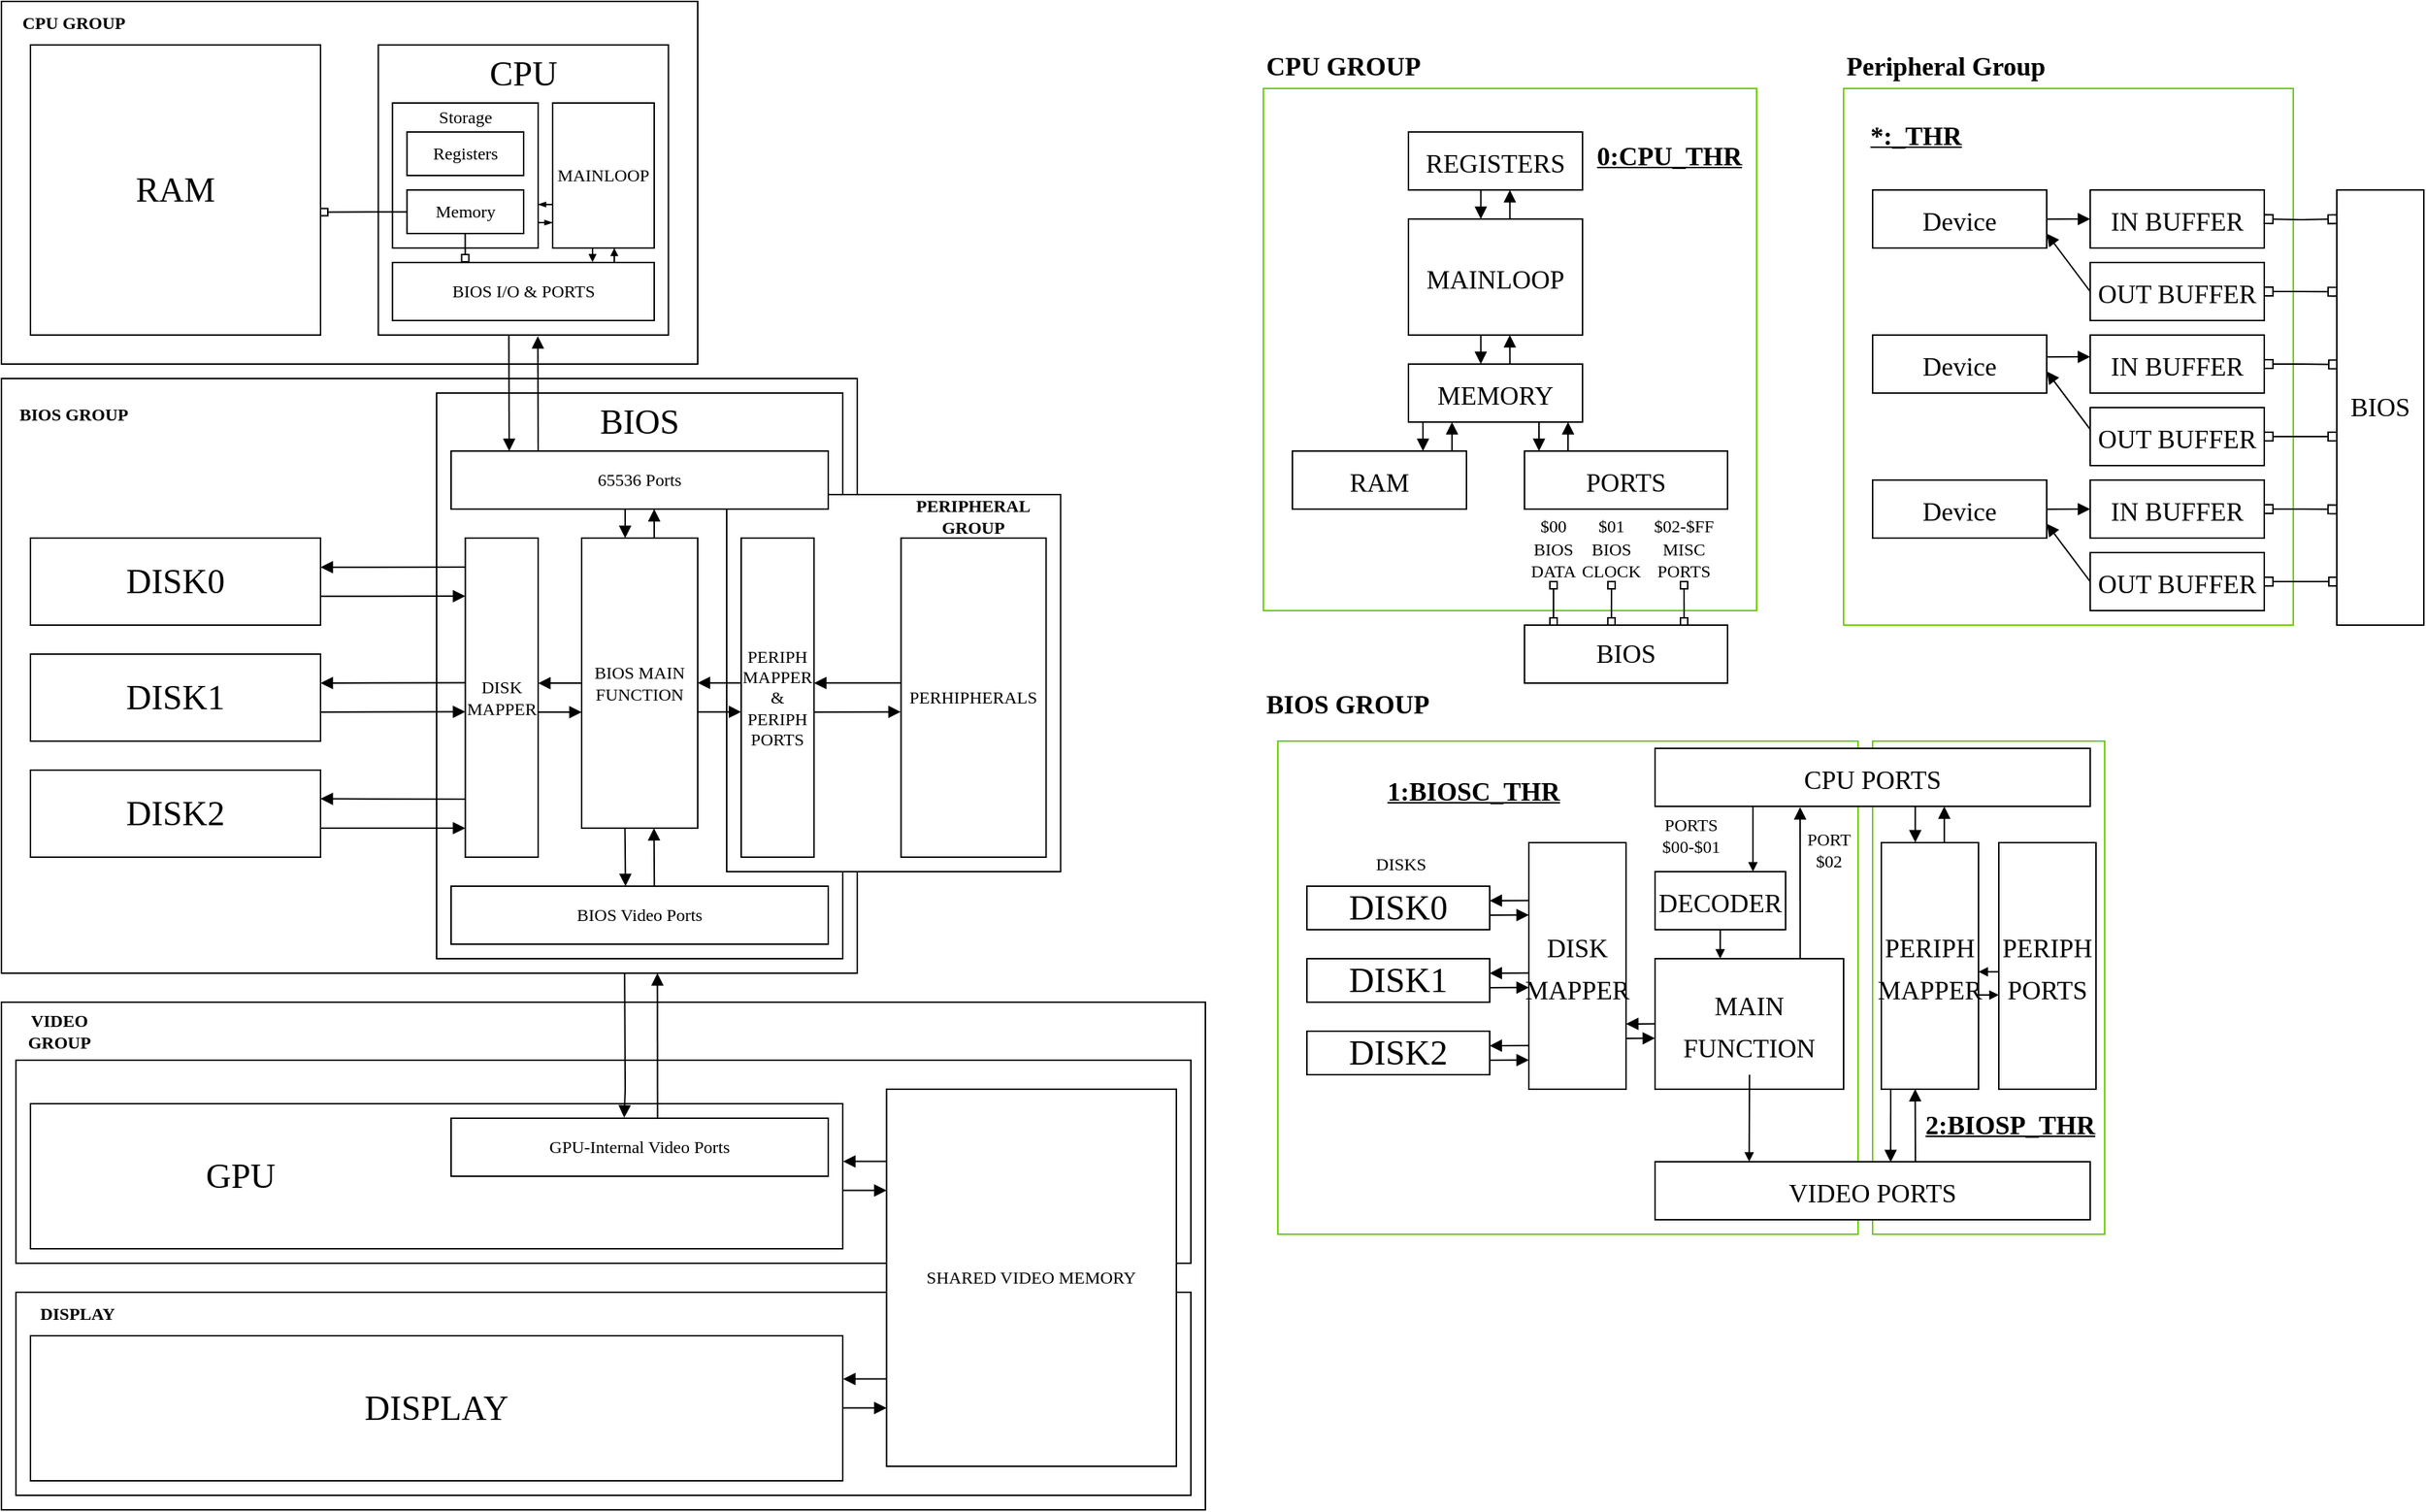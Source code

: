 <mxfile version="19.0.3" type="device"><diagram id="tQkfWmVGuQdYZ932fuW8" name="Page-1"><mxGraphModel dx="2585" dy="1558" grid="1" gridSize="10" guides="1" tooltips="1" connect="1" arrows="1" fold="1" page="1" pageScale="1" pageWidth="850" pageHeight="1100" background="none" math="0" shadow="0"><root><mxCell id="0"/><mxCell id="1" parent="0"/><mxCell id="uy3hezFmtAAPoG6_Cg3e-75" value="" style="rounded=0;whiteSpace=wrap;html=1;fontFamily=Fira Code;fontSize=18;strokeColor=#66CC00;" parent="1" vertex="1"><mxGeometry x="880" y="70" width="340" height="360" as="geometry"/></mxCell><mxCell id="uy3hezFmtAAPoG6_Cg3e-31" value="" style="rounded=0;whiteSpace=wrap;html=1;fontFamily=Fira Code;fontSize=24;" parent="1" vertex="1"><mxGeometry x="10" y="700" width="830" height="350" as="geometry"/></mxCell><mxCell id="uy3hezFmtAAPoG6_Cg3e-26" value="" style="rounded=0;whiteSpace=wrap;html=1;fontFamily=Fira Code;fontSize=12;" parent="1" vertex="1"><mxGeometry x="10" y="270" width="590" height="410" as="geometry"/></mxCell><mxCell id="uy3hezFmtAAPoG6_Cg3e-27" value="&lt;b&gt;BIOS GROUP&lt;br&gt;&lt;/b&gt;" style="text;html=1;strokeColor=none;fillColor=none;align=center;verticalAlign=middle;whiteSpace=wrap;rounded=0;fontFamily=Fira Code;fontSize=12;" parent="1" vertex="1"><mxGeometry x="20" y="280" width="80" height="30" as="geometry"/></mxCell><mxCell id="uy3hezFmtAAPoG6_Cg3e-13" value="" style="rounded=0;whiteSpace=wrap;html=1;fontFamily=Fira Code;fontSize=12;" parent="1" vertex="1"><mxGeometry x="20" y="900" width="810" height="140" as="geometry"/></mxCell><mxCell id="uy3hezFmtAAPoG6_Cg3e-3" value="" style="rounded=0;whiteSpace=wrap;html=1;fontFamily=Fira Code;fontSize=12;" parent="1" vertex="1"><mxGeometry x="20" y="740" width="810" height="140" as="geometry"/></mxCell><mxCell id="m4J-a8ME2gBHK8YmdiVj-67" value="" style="rounded=0;whiteSpace=wrap;html=1;fontFamily=Fira Code;fontSize=12;" parent="1" vertex="1"><mxGeometry x="10" y="10" width="480" height="250" as="geometry"/></mxCell><mxCell id="m4J-a8ME2gBHK8YmdiVj-41" value="" style="rounded=0;whiteSpace=wrap;html=1;fontFamily=Fira Code;fontSize=12;" parent="1" vertex="1"><mxGeometry x="310" y="280" width="280" height="390" as="geometry"/></mxCell><mxCell id="m4J-a8ME2gBHK8YmdiVj-2" value="" style="rounded=0;whiteSpace=wrap;html=1;fontFamily=Fira Code;" parent="1" vertex="1"><mxGeometry x="269.8" y="40" width="200" height="200" as="geometry"/></mxCell><mxCell id="m4J-a8ME2gBHK8YmdiVj-5" value="" style="rounded=0;whiteSpace=wrap;html=1;fontFamily=Fira Code;" parent="1" vertex="1"><mxGeometry x="279.6" y="80" width="100.4" height="100" as="geometry"/></mxCell><mxCell id="m4J-a8ME2gBHK8YmdiVj-8" value="&lt;font face=&quot;Fira Code&quot;&gt;Registers&lt;/font&gt;" style="rounded=0;whiteSpace=wrap;html=1;fontFamily=Fira Code;" parent="1" vertex="1"><mxGeometry x="289.6" y="100" width="80.4" height="30" as="geometry"/></mxCell><mxCell id="m4J-a8ME2gBHK8YmdiVj-9" value="&lt;font face=&quot;Fira COde&quot;&gt;Storage&lt;/font&gt;" style="text;html=1;strokeColor=none;fillColor=none;align=center;verticalAlign=middle;whiteSpace=wrap;rounded=0;fontFamily=Fira Code;" parent="1" vertex="1"><mxGeometry x="279.6" y="80" width="100.4" height="20" as="geometry"/></mxCell><mxCell id="m4J-a8ME2gBHK8YmdiVj-13" style="rounded=0;orthogonalLoop=1;jettySize=auto;html=1;entryX=1.002;entryY=0.426;entryDx=0;entryDy=0;entryPerimeter=0;fontSize=24;verticalAlign=middle;strokeColor=default;endArrow=box;endFill=0;startArrow=none;startFill=0;startSize=3;endSize=3;" parent="1" source="m4J-a8ME2gBHK8YmdiVj-10" edge="1"><mxGeometry relative="1" as="geometry"><mxPoint x="230.0" y="155.2" as="targetPoint"/></mxGeometry></mxCell><mxCell id="m4J-a8ME2gBHK8YmdiVj-10" value="Memory" style="rounded=0;whiteSpace=wrap;html=1;fontFamily=Fira Code;" parent="1" vertex="1"><mxGeometry x="289.6" y="140" width="80.4" height="30" as="geometry"/></mxCell><mxCell id="m4J-a8ME2gBHK8YmdiVj-11" value="&lt;font style=&quot;font-size: 24px;&quot;&gt;RAM&lt;/font&gt;" style="rounded=0;whiteSpace=wrap;html=1;fontFamily=Fira Code;" parent="1" vertex="1"><mxGeometry x="30" y="40" width="200" height="200" as="geometry"/></mxCell><mxCell id="m4J-a8ME2gBHK8YmdiVj-15" value="&lt;font face=&quot;Fira Code&quot;&gt;CPU&lt;/font&gt;" style="text;html=1;strokeColor=none;fillColor=none;align=center;verticalAlign=middle;whiteSpace=wrap;rounded=0;fontSize=24;" parent="1" vertex="1"><mxGeometry x="270" y="40" width="200" height="40" as="geometry"/></mxCell><mxCell id="m4J-a8ME2gBHK8YmdiVj-16" style="edgeStyle=none;rounded=0;orthogonalLoop=1;jettySize=auto;html=1;exitX=1;exitY=0.5;exitDx=0;exitDy=0;fontFamily=Fira Code;fontSize=24;endArrow=box;endFill=0;strokeColor=default;" parent="1" source="m4J-a8ME2gBHK8YmdiVj-5" target="m4J-a8ME2gBHK8YmdiVj-5" edge="1"><mxGeometry relative="1" as="geometry"/></mxCell><mxCell id="m4J-a8ME2gBHK8YmdiVj-19" value="BIOS I/O &amp;amp; PORTS" style="rounded=0;whiteSpace=wrap;html=1;fontFamily=Fira Code;fontSize=12;" parent="1" vertex="1"><mxGeometry x="279.6" y="190" width="180.4" height="40" as="geometry"/></mxCell><mxCell id="m4J-a8ME2gBHK8YmdiVj-20" value="MAINLOOP" style="rounded=0;whiteSpace=wrap;html=1;fontFamily=Fira Code;fontSize=12;" parent="1" vertex="1"><mxGeometry x="390" y="80" width="70" height="100" as="geometry"/></mxCell><mxCell id="m4J-a8ME2gBHK8YmdiVj-23" value="" style="endArrow=blockThin;html=1;rounded=0;fontFamily=Fira Code;fontSize=12;strokeColor=default;entryX=-0.002;entryY=0.825;entryDx=0;entryDy=0;entryPerimeter=0;exitX=0.997;exitY=0.825;exitDx=0;exitDy=0;startArrow=none;startFill=0;endFill=1;exitPerimeter=0;startSize=3;endSize=3;" parent="1" source="m4J-a8ME2gBHK8YmdiVj-5" target="m4J-a8ME2gBHK8YmdiVj-20" edge="1"><mxGeometry width="50" height="50" relative="1" as="geometry"><mxPoint x="370" y="165" as="sourcePoint"/><mxPoint x="420" y="115" as="targetPoint"/></mxGeometry></mxCell><mxCell id="m4J-a8ME2gBHK8YmdiVj-24" value="" style="endArrow=none;html=1;rounded=0;fontFamily=Fira Code;fontSize=12;strokeColor=default;entryX=-0.001;entryY=0.7;entryDx=0;entryDy=0;entryPerimeter=0;startArrow=blockThin;startFill=1;endFill=0;startSize=3;endSize=3;" parent="1" target="m4J-a8ME2gBHK8YmdiVj-20" edge="1"><mxGeometry width="50" height="50" relative="1" as="geometry"><mxPoint x="380" y="150" as="sourcePoint"/><mxPoint x="420" y="100" as="targetPoint"/></mxGeometry></mxCell><mxCell id="m4J-a8ME2gBHK8YmdiVj-25" value="" style="endArrow=none;html=1;rounded=0;fontFamily=Fira Code;fontSize=12;strokeColor=default;exitX=0.709;exitY=-0.007;exitDx=0;exitDy=0;entryX=0.25;entryY=1;entryDx=0;entryDy=0;exitPerimeter=0;startArrow=block;startFill=1;startSize=3;endSize=3;" parent="1" edge="1"><mxGeometry width="50" height="50" relative="1" as="geometry"><mxPoint x="417.504" y="189.72" as="sourcePoint"/><mxPoint x="417.5" y="180" as="targetPoint"/></mxGeometry></mxCell><mxCell id="m4J-a8ME2gBHK8YmdiVj-27" value="" style="endArrow=block;html=1;rounded=0;fontFamily=Fira Code;fontSize=12;strokeColor=default;entryX=0.75;entryY=1;entryDx=0;entryDy=0;exitX=0.903;exitY=-0.003;exitDx=0;exitDy=0;exitPerimeter=0;endFill=1;startSize=3;endSize=3;" parent="1" edge="1"><mxGeometry width="50" height="50" relative="1" as="geometry"><mxPoint x="432.501" y="189.88" as="sourcePoint"/><mxPoint x="432.5" y="180" as="targetPoint"/></mxGeometry></mxCell><mxCell id="m4J-a8ME2gBHK8YmdiVj-33" value="&lt;span style=&quot;font-size: 24px;&quot;&gt;DISK0&lt;/span&gt;" style="rounded=0;whiteSpace=wrap;html=1;fontFamily=Fira Code;" parent="1" vertex="1"><mxGeometry x="30" y="380" width="200" height="60" as="geometry"/></mxCell><mxCell id="m4J-a8ME2gBHK8YmdiVj-34" style="rounded=0;orthogonalLoop=1;jettySize=auto;html=1;entryX=1;entryY=0.335;entryDx=0;entryDy=0;entryPerimeter=0;fontSize=24;verticalAlign=middle;strokeColor=default;endArrow=block;endFill=1;startArrow=none;startFill=0;" parent="1" target="m4J-a8ME2gBHK8YmdiVj-33" edge="1"><mxGeometry relative="1" as="geometry"><mxPoint x="329.8" y="400" as="sourcePoint"/><mxPoint x="249.8" y="400.12" as="targetPoint"/></mxGeometry></mxCell><mxCell id="m4J-a8ME2gBHK8YmdiVj-36" value="&lt;span style=&quot;font-size: 24px;&quot;&gt;DISK1&lt;/span&gt;" style="rounded=0;whiteSpace=wrap;html=1;fontFamily=Fira Code;" parent="1" vertex="1"><mxGeometry x="30" y="460" width="200" height="60" as="geometry"/></mxCell><mxCell id="m4J-a8ME2gBHK8YmdiVj-37" value="&lt;span style=&quot;font-size: 24px;&quot;&gt;DISK2&lt;/span&gt;" style="rounded=0;whiteSpace=wrap;html=1;fontFamily=Fira Code;" parent="1" vertex="1"><mxGeometry x="30" y="540" width="200" height="60" as="geometry"/></mxCell><mxCell id="m4J-a8ME2gBHK8YmdiVj-40" style="rounded=0;orthogonalLoop=1;jettySize=auto;html=1;entryX=1;entryY=0.669;entryDx=0;entryDy=0;entryPerimeter=0;fontSize=24;verticalAlign=middle;strokeColor=default;endArrow=none;endFill=0;startArrow=block;startFill=1;" parent="1" target="m4J-a8ME2gBHK8YmdiVj-33" edge="1"><mxGeometry relative="1" as="geometry"><mxPoint x="329.8" y="420" as="sourcePoint"/><mxPoint x="249.8" y="420.12" as="targetPoint"/></mxGeometry></mxCell><mxCell id="m4J-a8ME2gBHK8YmdiVj-42" style="rounded=0;orthogonalLoop=1;jettySize=auto;html=1;fontSize=24;verticalAlign=middle;strokeColor=default;endArrow=none;endFill=0;startArrow=block;startFill=1;" parent="1" edge="1"><mxGeometry relative="1" as="geometry"><mxPoint x="329.8" y="499.79" as="sourcePoint"/><mxPoint x="230" y="500" as="targetPoint"/></mxGeometry></mxCell><mxCell id="m4J-a8ME2gBHK8YmdiVj-43" style="rounded=0;orthogonalLoop=1;jettySize=auto;html=1;entryX=1;entryY=0.333;entryDx=0;entryDy=0;entryPerimeter=0;fontSize=24;verticalAlign=middle;strokeColor=default;endArrow=block;endFill=1;startArrow=none;startFill=0;" parent="1" target="m4J-a8ME2gBHK8YmdiVj-36" edge="1"><mxGeometry relative="1" as="geometry"><mxPoint x="329.8" y="479.79" as="sourcePoint"/><mxPoint x="249.8" y="479.91" as="targetPoint"/></mxGeometry></mxCell><mxCell id="m4J-a8ME2gBHK8YmdiVj-44" style="rounded=0;orthogonalLoop=1;jettySize=auto;html=1;entryX=1.001;entryY=0.667;entryDx=0;entryDy=0;entryPerimeter=0;fontSize=24;verticalAlign=middle;strokeColor=default;endArrow=none;endFill=0;startArrow=block;startFill=1;" parent="1" target="m4J-a8ME2gBHK8YmdiVj-37" edge="1"><mxGeometry relative="1" as="geometry"><mxPoint x="329.8" y="580" as="sourcePoint"/><mxPoint x="249.8" y="580.12" as="targetPoint"/></mxGeometry></mxCell><mxCell id="m4J-a8ME2gBHK8YmdiVj-45" style="rounded=0;orthogonalLoop=1;jettySize=auto;html=1;entryX=1;entryY=0.329;entryDx=0;entryDy=0;entryPerimeter=0;fontSize=24;verticalAlign=middle;strokeColor=default;endArrow=block;endFill=1;startArrow=none;startFill=0;" parent="1" target="m4J-a8ME2gBHK8YmdiVj-37" edge="1"><mxGeometry relative="1" as="geometry"><mxPoint x="329.8" y="560" as="sourcePoint"/><mxPoint x="249.8" y="560.12" as="targetPoint"/></mxGeometry></mxCell><mxCell id="m4J-a8ME2gBHK8YmdiVj-48" value="DISK MAPPER" style="rounded=0;whiteSpace=wrap;html=1;fontFamily=Fira Code;fontSize=12;" parent="1" vertex="1"><mxGeometry x="329.8" y="380" width="50.2" height="220" as="geometry"/></mxCell><mxCell id="m4J-a8ME2gBHK8YmdiVj-75" value="" style="rounded=0;whiteSpace=wrap;html=1;fontFamily=Fira Code;fontSize=12;" parent="1" vertex="1"><mxGeometry x="510" y="350" width="230.2" height="260" as="geometry"/></mxCell><mxCell id="m4J-a8ME2gBHK8YmdiVj-49" value="65536 Ports" style="rounded=0;whiteSpace=wrap;html=1;fontFamily=Fira Code;fontSize=12;" parent="1" vertex="1"><mxGeometry x="320" y="320" width="260" height="40" as="geometry"/></mxCell><mxCell id="m4J-a8ME2gBHK8YmdiVj-50" value="BIOS MAIN FUNCTION" style="rounded=0;whiteSpace=wrap;html=1;fontFamily=Fira Code;fontSize=12;" parent="1" vertex="1"><mxGeometry x="410" y="380" width="80" height="200" as="geometry"/></mxCell><mxCell id="m4J-a8ME2gBHK8YmdiVj-51" value="PERIPH&lt;br&gt;MAPPER&lt;br&gt;&amp;amp;&lt;br&gt;PERIPH&lt;br&gt;PORTS" style="rounded=0;whiteSpace=wrap;html=1;fontFamily=Fira Code;fontSize=12;" parent="1" vertex="1"><mxGeometry x="520" y="380" width="50.2" height="220" as="geometry"/></mxCell><mxCell id="m4J-a8ME2gBHK8YmdiVj-52" value="PERHIPHERALS" style="rounded=0;whiteSpace=wrap;html=1;fontFamily=Fira Code;fontSize=12;" parent="1" vertex="1"><mxGeometry x="630.2" y="380" width="100" height="220" as="geometry"/></mxCell><mxCell id="m4J-a8ME2gBHK8YmdiVj-53" style="rounded=0;orthogonalLoop=1;jettySize=auto;html=1;entryX=1;entryY=0.335;entryDx=0;entryDy=0;entryPerimeter=0;fontSize=24;verticalAlign=middle;strokeColor=default;endArrow=block;endFill=1;startArrow=none;startFill=0;" parent="1" edge="1"><mxGeometry relative="1" as="geometry"><mxPoint x="630" y="479.84" as="sourcePoint"/><mxPoint x="570.2" y="479.94" as="targetPoint"/></mxGeometry></mxCell><mxCell id="m4J-a8ME2gBHK8YmdiVj-54" style="rounded=0;orthogonalLoop=1;jettySize=auto;html=1;entryX=1;entryY=0.669;entryDx=0;entryDy=0;entryPerimeter=0;fontSize=24;verticalAlign=middle;strokeColor=default;endArrow=none;endFill=0;startArrow=block;startFill=1;" parent="1" edge="1"><mxGeometry relative="1" as="geometry"><mxPoint x="630" y="499.84" as="sourcePoint"/><mxPoint x="570.2" y="499.98" as="targetPoint"/></mxGeometry></mxCell><mxCell id="m4J-a8ME2gBHK8YmdiVj-58" style="rounded=0;orthogonalLoop=1;jettySize=auto;html=1;fontSize=24;verticalAlign=middle;strokeColor=default;endArrow=none;endFill=0;startArrow=block;startFill=1;" parent="1" edge="1"><mxGeometry relative="1" as="geometry"><mxPoint x="410" y="500" as="sourcePoint"/><mxPoint x="380" y="500.05" as="targetPoint"/></mxGeometry></mxCell><mxCell id="m4J-a8ME2gBHK8YmdiVj-59" style="rounded=0;orthogonalLoop=1;jettySize=auto;html=1;entryX=1;entryY=0.333;entryDx=0;entryDy=0;entryPerimeter=0;fontSize=24;verticalAlign=middle;strokeColor=default;endArrow=block;endFill=1;startArrow=none;startFill=0;" parent="1" edge="1"><mxGeometry relative="1" as="geometry"><mxPoint x="410" y="480" as="sourcePoint"/><mxPoint x="380.0" y="480.03" as="targetPoint"/></mxGeometry></mxCell><mxCell id="m4J-a8ME2gBHK8YmdiVj-60" style="rounded=0;orthogonalLoop=1;jettySize=auto;html=1;fontSize=24;verticalAlign=middle;strokeColor=default;endArrow=none;endFill=0;startArrow=block;startFill=1;" parent="1" edge="1"><mxGeometry relative="1" as="geometry"><mxPoint x="520" y="499.84" as="sourcePoint"/><mxPoint x="490" y="499.89" as="targetPoint"/></mxGeometry></mxCell><mxCell id="m4J-a8ME2gBHK8YmdiVj-61" style="rounded=0;orthogonalLoop=1;jettySize=auto;html=1;entryX=1;entryY=0.333;entryDx=0;entryDy=0;entryPerimeter=0;fontSize=24;verticalAlign=middle;strokeColor=default;endArrow=block;endFill=1;startArrow=none;startFill=0;" parent="1" edge="1"><mxGeometry relative="1" as="geometry"><mxPoint x="520" y="479.84" as="sourcePoint"/><mxPoint x="490" y="479.87" as="targetPoint"/></mxGeometry></mxCell><mxCell id="m4J-a8ME2gBHK8YmdiVj-63" value="" style="endArrow=none;html=1;rounded=0;fontFamily=Fira Code;fontSize=12;strokeColor=default;exitX=0.25;exitY=0;exitDx=0;exitDy=0;entryX=0.423;entryY=0.999;entryDx=0;entryDy=0;entryPerimeter=0;startArrow=block;startFill=1;" parent="1" edge="1"><mxGeometry width="50" height="50" relative="1" as="geometry"><mxPoint x="440" y="380" as="sourcePoint"/><mxPoint x="439.98" y="359.96" as="targetPoint"/></mxGeometry></mxCell><mxCell id="m4J-a8ME2gBHK8YmdiVj-64" value="" style="endArrow=block;html=1;rounded=0;fontFamily=Fira Code;fontSize=12;strokeColor=default;exitX=0.25;exitY=0;exitDx=0;exitDy=0;entryX=0.423;entryY=0.999;entryDx=0;entryDy=0;entryPerimeter=0;endFill=1;" parent="1" edge="1"><mxGeometry width="50" height="50" relative="1" as="geometry"><mxPoint x="460.02" y="380" as="sourcePoint"/><mxPoint x="460.0" y="359.96" as="targetPoint"/></mxGeometry></mxCell><mxCell id="m4J-a8ME2gBHK8YmdiVj-65" value="" style="endArrow=none;html=1;rounded=0;fontFamily=Fira Code;fontSize=12;strokeColor=default;exitX=0.154;exitY=0;exitDx=0;exitDy=0;entryX=0.45;entryY=1;entryDx=0;entryDy=0;entryPerimeter=0;startArrow=block;startFill=1;exitPerimeter=0;" parent="1" source="m4J-a8ME2gBHK8YmdiVj-49" target="m4J-a8ME2gBHK8YmdiVj-2" edge="1"><mxGeometry width="50" height="50" relative="1" as="geometry"><mxPoint x="359.87" y="270" as="sourcePoint"/><mxPoint x="359.85" y="249.96" as="targetPoint"/></mxGeometry></mxCell><mxCell id="m4J-a8ME2gBHK8YmdiVj-66" value="" style="endArrow=block;html=1;rounded=0;fontFamily=Fira Code;fontSize=12;strokeColor=default;exitX=0.25;exitY=1;exitDx=0;exitDy=0;entryX=0.55;entryY=1.004;entryDx=0;entryDy=0;entryPerimeter=0;endFill=1;" parent="1" source="m4J-a8ME2gBHK8YmdiVj-82" target="m4J-a8ME2gBHK8YmdiVj-2" edge="1"><mxGeometry width="50" height="50" relative="1" as="geometry"><mxPoint x="379.89" y="270" as="sourcePoint"/><mxPoint x="379.87" y="249.96" as="targetPoint"/></mxGeometry></mxCell><mxCell id="m4J-a8ME2gBHK8YmdiVj-68" value="&lt;b&gt;CPU GROUP&lt;br&gt;&lt;/b&gt;" style="text;html=1;strokeColor=none;fillColor=none;align=center;verticalAlign=middle;whiteSpace=wrap;rounded=0;fontFamily=Fira Code;fontSize=12;" parent="1" vertex="1"><mxGeometry x="20" y="10" width="80" height="30" as="geometry"/></mxCell><mxCell id="m4J-a8ME2gBHK8YmdiVj-78" value="BIOS Video Ports" style="rounded=0;whiteSpace=wrap;html=1;fontFamily=Fira Code;fontSize=12;" parent="1" vertex="1"><mxGeometry x="320" y="620" width="260" height="40" as="geometry"/></mxCell><mxCell id="m4J-a8ME2gBHK8YmdiVj-79" value="" style="endArrow=block;html=1;rounded=0;fontFamily=Fira Code;fontSize=12;strokeColor=default;exitX=0.679;exitY=1;exitDx=0;exitDy=0;entryX=0.423;entryY=0.999;entryDx=0;entryDy=0;entryPerimeter=0;endFill=1;exitPerimeter=0;" parent="1" edge="1"><mxGeometry width="50" height="50" relative="1" as="geometry"><mxPoint x="460.12" y="620" as="sourcePoint"/><mxPoint x="459.85" y="579.96" as="targetPoint"/></mxGeometry></mxCell><mxCell id="m4J-a8ME2gBHK8YmdiVj-80" value="" style="endArrow=none;html=1;rounded=0;fontFamily=Fira Code;fontSize=12;strokeColor=default;exitX=0.608;exitY=1;exitDx=0;exitDy=0;entryX=0.423;entryY=0.999;entryDx=0;entryDy=0;entryPerimeter=0;startArrow=block;startFill=1;exitPerimeter=0;" parent="1" edge="1"><mxGeometry width="50" height="50" relative="1" as="geometry"><mxPoint x="440.24" y="620" as="sourcePoint"/><mxPoint x="439.83" y="579.96" as="targetPoint"/></mxGeometry></mxCell><mxCell id="m4J-a8ME2gBHK8YmdiVj-82" value="&lt;font face=&quot;Fira Code&quot;&gt;BIOS&lt;/font&gt;" style="text;html=1;strokeColor=none;fillColor=none;align=center;verticalAlign=middle;whiteSpace=wrap;rounded=0;fontSize=24;" parent="1" vertex="1"><mxGeometry x="310" y="280" width="280" height="40" as="geometry"/></mxCell><mxCell id="uy3hezFmtAAPoG6_Cg3e-8" value="" style="rounded=0;whiteSpace=wrap;html=1;" parent="1" vertex="1"><mxGeometry x="30" y="770" width="560" height="100" as="geometry"/></mxCell><mxCell id="uy3hezFmtAAPoG6_Cg3e-4" value="" style="endArrow=block;html=1;rounded=0;fontFamily=Fira Code;fontSize=12;strokeColor=default;exitX=0.772;exitY=0.1;exitDx=0;exitDy=0;entryX=0.547;entryY=1.001;entryDx=0;entryDy=0;entryPerimeter=0;endFill=1;exitPerimeter=0;" parent="1" source="uy3hezFmtAAPoG6_Cg3e-8" edge="1"><mxGeometry width="50" height="50" relative="1" as="geometry"><mxPoint x="459.91" y="720.04" as="sourcePoint"/><mxPoint x="462.22" y="680.04" as="targetPoint"/></mxGeometry></mxCell><mxCell id="uy3hezFmtAAPoG6_Cg3e-5" value="" style="endArrow=none;html=1;rounded=0;fontFamily=Fira Code;fontSize=12;strokeColor=default;exitX=0.459;exitY=-0.009;exitDx=0;exitDy=0;entryX=0.423;entryY=0.999;entryDx=0;entryDy=0;entryPerimeter=0;startArrow=block;startFill=1;exitPerimeter=0;" parent="1" source="uy3hezFmtAAPoG6_Cg3e-6" edge="1"><mxGeometry width="50" height="50" relative="1" as="geometry"><mxPoint x="440.03" y="720.04" as="sourcePoint"/><mxPoint x="439.62" y="680.0" as="targetPoint"/><Array as="points"><mxPoint x="440" y="760"/></Array></mxGeometry></mxCell><mxCell id="uy3hezFmtAAPoG6_Cg3e-6" value="GPU-Internal Video Ports" style="rounded=0;whiteSpace=wrap;html=1;fontFamily=Fira Code;fontSize=12;" parent="1" vertex="1"><mxGeometry x="320" y="780" width="260" height="40" as="geometry"/></mxCell><mxCell id="uy3hezFmtAAPoG6_Cg3e-10" value="SHARED VIDEO MEMORY" style="rounded=0;whiteSpace=wrap;html=1;fontFamily=Fira Code;" parent="1" vertex="1"><mxGeometry x="620.2" y="760" width="199.8" height="260" as="geometry"/></mxCell><mxCell id="uy3hezFmtAAPoG6_Cg3e-11" value="&lt;font face=&quot;Fira Code&quot;&gt;GPU&lt;/font&gt;" style="text;html=1;strokeColor=none;fillColor=none;align=center;verticalAlign=middle;whiteSpace=wrap;rounded=0;fontSize=24;" parent="1" vertex="1"><mxGeometry x="30" y="770" width="290" height="100" as="geometry"/></mxCell><mxCell id="uy3hezFmtAAPoG6_Cg3e-12" value="&lt;b&gt;DISPLAY&lt;br&gt;&lt;/b&gt;" style="text;html=1;strokeColor=none;fillColor=none;align=center;verticalAlign=middle;whiteSpace=wrap;rounded=0;fontFamily=Fira Code;fontSize=12;" parent="1" vertex="1"><mxGeometry x="20" y="900" width="85" height="30" as="geometry"/></mxCell><mxCell id="uy3hezFmtAAPoG6_Cg3e-19" style="rounded=0;orthogonalLoop=1;jettySize=auto;html=1;entryX=1;entryY=0.333;entryDx=0;entryDy=0;entryPerimeter=0;fontSize=24;verticalAlign=middle;strokeColor=default;endArrow=block;endFill=1;startArrow=none;startFill=0;" parent="1" edge="1"><mxGeometry relative="1" as="geometry"><mxPoint x="620.2" y="809.76" as="sourcePoint"/><mxPoint x="590.2" y="809.79" as="targetPoint"/></mxGeometry></mxCell><mxCell id="uy3hezFmtAAPoG6_Cg3e-20" style="rounded=0;orthogonalLoop=1;jettySize=auto;html=1;fontSize=24;verticalAlign=middle;strokeColor=default;endArrow=none;endFill=0;startArrow=block;startFill=1;" parent="1" edge="1"><mxGeometry relative="1" as="geometry"><mxPoint x="620.2" y="829.76" as="sourcePoint"/><mxPoint x="590.2" y="829.81" as="targetPoint"/></mxGeometry></mxCell><mxCell id="uy3hezFmtAAPoG6_Cg3e-21" style="rounded=0;orthogonalLoop=1;jettySize=auto;html=1;entryX=1;entryY=0.333;entryDx=0;entryDy=0;entryPerimeter=0;fontSize=24;verticalAlign=middle;strokeColor=default;endArrow=block;endFill=1;startArrow=none;startFill=0;" parent="1" edge="1"><mxGeometry relative="1" as="geometry"><mxPoint x="620.2" y="959.76" as="sourcePoint"/><mxPoint x="590.2" y="959.79" as="targetPoint"/></mxGeometry></mxCell><mxCell id="uy3hezFmtAAPoG6_Cg3e-22" style="rounded=0;orthogonalLoop=1;jettySize=auto;html=1;fontSize=24;verticalAlign=middle;strokeColor=default;endArrow=none;endFill=0;startArrow=block;startFill=1;" parent="1" edge="1"><mxGeometry relative="1" as="geometry"><mxPoint x="620.2" y="979.76" as="sourcePoint"/><mxPoint x="590.2" y="979.81" as="targetPoint"/></mxGeometry></mxCell><mxCell id="uy3hezFmtAAPoG6_Cg3e-23" value="" style="rounded=0;whiteSpace=wrap;html=1;fontFamily=Fira Code;fontSize=24;" parent="1" vertex="1"><mxGeometry x="30" y="930" width="560" height="100" as="geometry"/></mxCell><mxCell id="uy3hezFmtAAPoG6_Cg3e-28" value="&lt;b&gt;PERIPHERAL&lt;br&gt;GROUP&lt;br&gt;&lt;/b&gt;" style="text;html=1;strokeColor=none;fillColor=none;align=center;verticalAlign=middle;whiteSpace=wrap;rounded=0;fontFamily=Fira Code;fontSize=12;" parent="1" vertex="1"><mxGeometry x="620.2" y="350" width="120" height="30" as="geometry"/></mxCell><mxCell id="uy3hezFmtAAPoG6_Cg3e-32" value="&lt;b&gt;VIDEO GROUP&lt;br&gt;&lt;/b&gt;" style="text;html=1;strokeColor=none;fillColor=none;align=center;verticalAlign=middle;whiteSpace=wrap;rounded=0;fontFamily=Fira Code;fontSize=12;" parent="1" vertex="1"><mxGeometry x="10" y="700" width="80" height="40" as="geometry"/></mxCell><mxCell id="uy3hezFmtAAPoG6_Cg3e-34" value="&lt;font face=&quot;Fira Code&quot;&gt;DISPLAY&lt;/font&gt;" style="text;html=1;strokeColor=none;fillColor=none;align=center;verticalAlign=middle;whiteSpace=wrap;rounded=0;fontSize=24;" parent="1" vertex="1"><mxGeometry x="30" y="930" width="560" height="100" as="geometry"/></mxCell><mxCell id="uy3hezFmtAAPoG6_Cg3e-37" value="" style="endArrow=none;html=1;rounded=0;fontFamily=Fira Code;fontSize=24;exitX=0.278;exitY=-0.012;exitDx=0;exitDy=0;entryX=0.499;entryY=1;entryDx=0;entryDy=0;exitPerimeter=0;entryPerimeter=0;startArrow=box;startFill=0;startSize=3;endSize=3;" parent="1" source="m4J-a8ME2gBHK8YmdiVj-19" target="m4J-a8ME2gBHK8YmdiVj-10" edge="1"><mxGeometry width="50" height="50" relative="1" as="geometry"><mxPoint x="320" y="190" as="sourcePoint"/><mxPoint x="370" y="140" as="targetPoint"/></mxGeometry></mxCell><mxCell id="uy3hezFmtAAPoG6_Cg3e-82" value="" style="rounded=0;whiteSpace=wrap;html=1;fontFamily=Fira Code;fontSize=18;strokeColor=#FFFFFF;" parent="1" vertex="1"><mxGeometry x="880" y="510" width="590" height="360" as="geometry"/></mxCell><mxCell id="uy3hezFmtAAPoG6_Cg3e-41" value="&lt;font style=&quot;font-size: 18px;&quot;&gt;MAINLOOP&lt;/font&gt;" style="rounded=0;whiteSpace=wrap;html=1;fontFamily=Fira Code;fontSize=24;" parent="1" vertex="1"><mxGeometry x="980" y="160.02" width="120" height="80" as="geometry"/></mxCell><mxCell id="uy3hezFmtAAPoG6_Cg3e-42" value="&lt;font style=&quot;font-size: 18px;&quot;&gt;REGISTERS&lt;/font&gt;" style="rounded=0;whiteSpace=wrap;html=1;fontFamily=Fira Code;fontSize=24;" parent="1" vertex="1"><mxGeometry x="980" y="99.98" width="120" height="40" as="geometry"/></mxCell><mxCell id="uy3hezFmtAAPoG6_Cg3e-43" value="&lt;font style=&quot;font-size: 18px;&quot;&gt;MEMORY&lt;/font&gt;" style="rounded=0;whiteSpace=wrap;html=1;fontFamily=Fira Code;fontSize=24;" parent="1" vertex="1"><mxGeometry x="980" y="260.02" width="120" height="40" as="geometry"/></mxCell><mxCell id="uy3hezFmtAAPoG6_Cg3e-46" value="" style="endArrow=block;html=1;rounded=0;fontFamily=Fira Code;fontSize=12;strokeColor=default;exitX=0.25;exitY=0;exitDx=0;exitDy=0;entryX=0.423;entryY=0.999;entryDx=0;entryDy=0;entryPerimeter=0;endFill=1;" parent="1" edge="1"><mxGeometry width="50" height="50" relative="1" as="geometry"><mxPoint x="1049.92" y="160.02" as="sourcePoint"/><mxPoint x="1049.9" y="139.98" as="targetPoint"/></mxGeometry></mxCell><mxCell id="uy3hezFmtAAPoG6_Cg3e-47" value="" style="endArrow=none;html=1;rounded=0;fontFamily=Fira Code;fontSize=12;strokeColor=default;exitX=0.25;exitY=0;exitDx=0;exitDy=0;entryX=0.423;entryY=0.999;entryDx=0;entryDy=0;entryPerimeter=0;startArrow=block;startFill=1;" parent="1" edge="1"><mxGeometry width="50" height="50" relative="1" as="geometry"><mxPoint x="1029.9" y="160.02" as="sourcePoint"/><mxPoint x="1029.88" y="139.98" as="targetPoint"/></mxGeometry></mxCell><mxCell id="uy3hezFmtAAPoG6_Cg3e-49" value="" style="endArrow=none;html=1;rounded=0;fontFamily=Fira Code;fontSize=12;strokeColor=default;exitX=0.25;exitY=0;exitDx=0;exitDy=0;entryX=0.423;entryY=0.999;entryDx=0;entryDy=0;entryPerimeter=0;startArrow=block;startFill=1;" parent="1" edge="1"><mxGeometry width="50" height="50" relative="1" as="geometry"><mxPoint x="1029.88" y="260.02" as="sourcePoint"/><mxPoint x="1029.86" y="239.98" as="targetPoint"/></mxGeometry></mxCell><mxCell id="uy3hezFmtAAPoG6_Cg3e-50" value="" style="endArrow=block;html=1;rounded=0;fontFamily=Fira Code;fontSize=12;strokeColor=default;exitX=0.25;exitY=0;exitDx=0;exitDy=0;entryX=0.423;entryY=0.999;entryDx=0;entryDy=0;entryPerimeter=0;endFill=1;" parent="1" edge="1"><mxGeometry width="50" height="50" relative="1" as="geometry"><mxPoint x="1049.9" y="260.02" as="sourcePoint"/><mxPoint x="1049.88" y="239.98" as="targetPoint"/></mxGeometry></mxCell><mxCell id="uy3hezFmtAAPoG6_Cg3e-53" value="&lt;font style=&quot;font-size: 18px;&quot;&gt;RAM&lt;/font&gt;" style="rounded=0;whiteSpace=wrap;html=1;fontFamily=Fira Code;fontSize=24;" parent="1" vertex="1"><mxGeometry x="900" y="320.02" width="120" height="40" as="geometry"/></mxCell><mxCell id="uy3hezFmtAAPoG6_Cg3e-54" value="&lt;font style=&quot;font-size: 18px;&quot;&gt;PORTS&lt;/font&gt;" style="rounded=0;whiteSpace=wrap;html=1;fontFamily=Fira Code;fontSize=24;" parent="1" vertex="1"><mxGeometry x="1060" y="320.02" width="140" height="40" as="geometry"/></mxCell><mxCell id="uy3hezFmtAAPoG6_Cg3e-55" value="" style="endArrow=none;html=1;rounded=0;fontFamily=Fira Code;fontSize=12;strokeColor=default;exitX=0.25;exitY=0;exitDx=0;exitDy=0;entryX=0.423;entryY=0.999;entryDx=0;entryDy=0;entryPerimeter=0;startArrow=block;startFill=1;" parent="1" edge="1"><mxGeometry width="50" height="50" relative="1" as="geometry"><mxPoint x="990.02" y="320.02" as="sourcePoint"/><mxPoint x="990.0" y="299.98" as="targetPoint"/></mxGeometry></mxCell><mxCell id="uy3hezFmtAAPoG6_Cg3e-56" value="" style="endArrow=block;html=1;rounded=0;fontFamily=Fira Code;fontSize=12;strokeColor=default;exitX=0.25;exitY=0;exitDx=0;exitDy=0;entryX=0.423;entryY=0.999;entryDx=0;entryDy=0;entryPerimeter=0;endFill=1;" parent="1" edge="1"><mxGeometry width="50" height="50" relative="1" as="geometry"><mxPoint x="1010.04" y="320.02" as="sourcePoint"/><mxPoint x="1010.02" y="299.98" as="targetPoint"/></mxGeometry></mxCell><mxCell id="uy3hezFmtAAPoG6_Cg3e-57" value="" style="endArrow=none;html=1;rounded=0;fontFamily=Fira Code;fontSize=12;strokeColor=default;exitX=0.25;exitY=0;exitDx=0;exitDy=0;entryX=0.423;entryY=0.999;entryDx=0;entryDy=0;entryPerimeter=0;startArrow=block;startFill=1;" parent="1" edge="1"><mxGeometry width="50" height="50" relative="1" as="geometry"><mxPoint x="1070.02" y="320.02" as="sourcePoint"/><mxPoint x="1070" y="299.98" as="targetPoint"/></mxGeometry></mxCell><mxCell id="uy3hezFmtAAPoG6_Cg3e-58" value="" style="endArrow=block;html=1;rounded=0;fontFamily=Fira Code;fontSize=12;strokeColor=default;exitX=0.25;exitY=0;exitDx=0;exitDy=0;entryX=0.423;entryY=0.999;entryDx=0;entryDy=0;entryPerimeter=0;endFill=1;" parent="1" edge="1"><mxGeometry width="50" height="50" relative="1" as="geometry"><mxPoint x="1090.04" y="320.02" as="sourcePoint"/><mxPoint x="1090.02" y="299.98" as="targetPoint"/></mxGeometry></mxCell><mxCell id="uy3hezFmtAAPoG6_Cg3e-59" value="&lt;font style=&quot;font-size: 12px;&quot;&gt;$00&lt;/font&gt;" style="text;html=1;strokeColor=none;fillColor=none;align=center;verticalAlign=middle;whiteSpace=wrap;rounded=0;fontFamily=Fira Code;fontSize=18;" parent="1" vertex="1"><mxGeometry x="1060" y="360.02" width="40" height="19.98" as="geometry"/></mxCell><mxCell id="uy3hezFmtAAPoG6_Cg3e-60" value="&lt;font style=&quot;font-size: 12px;&quot;&gt;$01&lt;/font&gt;" style="text;html=1;strokeColor=none;fillColor=none;align=center;verticalAlign=middle;whiteSpace=wrap;rounded=0;fontFamily=Fira Code;fontSize=18;" parent="1" vertex="1"><mxGeometry x="1100" y="360.02" width="40" height="19.98" as="geometry"/></mxCell><mxCell id="uy3hezFmtAAPoG6_Cg3e-61" value="&lt;font style=&quot;font-size: 12px;&quot;&gt;$02-$FF&lt;/font&gt;" style="text;html=1;strokeColor=none;fillColor=none;align=center;verticalAlign=middle;whiteSpace=wrap;rounded=0;fontFamily=Fira Code;fontSize=18;" parent="1" vertex="1"><mxGeometry x="1140" y="360.02" width="60" height="19.98" as="geometry"/></mxCell><mxCell id="uy3hezFmtAAPoG6_Cg3e-71" style="edgeStyle=orthogonalEdgeStyle;rounded=0;orthogonalLoop=1;jettySize=auto;html=1;exitX=0.5;exitY=1;exitDx=0;exitDy=0;entryX=0.143;entryY=0;entryDx=0;entryDy=0;entryPerimeter=0;fontFamily=Fira Code;fontSize=18;startArrow=box;startFill=0;endArrow=box;endFill=0;startSize=3;endSize=3;" parent="1" source="uy3hezFmtAAPoG6_Cg3e-63" edge="1"><mxGeometry relative="1" as="geometry"><mxPoint x="1080.02" y="440.0" as="targetPoint"/></mxGeometry></mxCell><mxCell id="uy3hezFmtAAPoG6_Cg3e-63" value="BIOS&lt;br&gt;DATA" style="text;html=1;strokeColor=none;fillColor=none;align=center;verticalAlign=middle;whiteSpace=wrap;rounded=0;fontFamily=Fira Code;fontSize=12;" parent="1" vertex="1"><mxGeometry x="1060" y="380" width="40" height="30" as="geometry"/></mxCell><mxCell id="uy3hezFmtAAPoG6_Cg3e-73" style="edgeStyle=orthogonalEdgeStyle;rounded=0;orthogonalLoop=1;jettySize=auto;html=1;exitX=0.5;exitY=1;exitDx=0;exitDy=0;entryX=0.428;entryY=0;entryDx=0;entryDy=0;entryPerimeter=0;fontFamily=Fira Code;fontSize=18;startArrow=box;startFill=0;endArrow=box;endFill=0;startSize=3;endSize=3;" parent="1" source="uy3hezFmtAAPoG6_Cg3e-64" edge="1"><mxGeometry relative="1" as="geometry"><mxPoint x="1119.92" y="440.0" as="targetPoint"/></mxGeometry></mxCell><mxCell id="uy3hezFmtAAPoG6_Cg3e-64" value="BIOS&lt;br&gt;CLOCK" style="text;html=1;strokeColor=none;fillColor=none;align=center;verticalAlign=middle;whiteSpace=wrap;rounded=0;fontFamily=Fira Code;fontSize=12;" parent="1" vertex="1"><mxGeometry x="1100" y="380" width="40" height="30" as="geometry"/></mxCell><mxCell id="uy3hezFmtAAPoG6_Cg3e-74" style="edgeStyle=orthogonalEdgeStyle;rounded=0;orthogonalLoop=1;jettySize=auto;html=1;exitX=0.5;exitY=1;exitDx=0;exitDy=0;entryX=0.786;entryY=0;entryDx=0;entryDy=0;entryPerimeter=0;fontFamily=Fira Code;fontSize=18;startArrow=box;startFill=0;endArrow=box;endFill=0;startSize=3;endSize=3;" parent="1" source="uy3hezFmtAAPoG6_Cg3e-66" edge="1"><mxGeometry relative="1" as="geometry"><mxPoint x="1170.04" y="440.0" as="targetPoint"/></mxGeometry></mxCell><mxCell id="uy3hezFmtAAPoG6_Cg3e-66" value="MISC&lt;br&gt;PORTS" style="text;html=1;strokeColor=none;fillColor=none;align=center;verticalAlign=middle;whiteSpace=wrap;rounded=0;fontFamily=Fira Code;fontSize=12;" parent="1" vertex="1"><mxGeometry x="1140" y="380" width="60" height="30" as="geometry"/></mxCell><mxCell id="uy3hezFmtAAPoG6_Cg3e-69" value="&lt;font style=&quot;font-size: 18px;&quot;&gt;BIOS&lt;/font&gt;" style="rounded=0;whiteSpace=wrap;html=1;fontFamily=Fira Code;fontSize=12;" parent="1" vertex="1"><mxGeometry x="1060" y="440" width="140" height="40" as="geometry"/></mxCell><mxCell id="uy3hezFmtAAPoG6_Cg3e-76" value="CPU GROUP" style="text;html=1;strokeColor=none;fillColor=none;align=left;verticalAlign=middle;whiteSpace=wrap;rounded=0;fontFamily=Fira Code;fontSize=18;fontStyle=1" parent="1" vertex="1"><mxGeometry x="880" y="40" width="340" height="30" as="geometry"/></mxCell><mxCell id="uy3hezFmtAAPoG6_Cg3e-77" value="&lt;u&gt;0:CPU_THR&lt;/u&gt;" style="text;html=1;strokeColor=none;fillColor=none;align=center;verticalAlign=middle;whiteSpace=wrap;rounded=0;fontFamily=Fira Code;fontSize=18;fontStyle=1" parent="1" vertex="1"><mxGeometry x="1110" y="84.98" width="100" height="65.02" as="geometry"/></mxCell><mxCell id="uy3hezFmtAAPoG6_Cg3e-79" value="BIOS GROUP" style="text;html=1;strokeColor=none;fillColor=none;align=left;verticalAlign=middle;whiteSpace=wrap;rounded=0;fontFamily=Fira Code;fontSize=18;fontStyle=1" parent="1" vertex="1"><mxGeometry x="880" y="479.98" width="340" height="30" as="geometry"/></mxCell><mxCell id="KYpAjQ60i4-UQsEEj2QJ-3" value="" style="rounded=0;whiteSpace=wrap;html=1;fontFamily=Fira Code;fontSize=18;strokeColor=#66CC00;" parent="1" vertex="1"><mxGeometry x="890" y="520" width="400" height="340" as="geometry"/></mxCell><mxCell id="KYpAjQ60i4-UQsEEj2QJ-4" value="" style="rounded=0;whiteSpace=wrap;html=1;fontFamily=Fira Code;fontSize=18;strokeColor=#66CC00;" parent="1" vertex="1"><mxGeometry x="1300" y="520" width="160" height="340" as="geometry"/></mxCell><mxCell id="uy3hezFmtAAPoG6_Cg3e-83" value="&lt;font style=&quot;font-size: 18px;&quot;&gt;CPU PORTS&lt;/font&gt;" style="rounded=0;whiteSpace=wrap;html=1;fontFamily=Fira Code;fontSize=24;" parent="1" vertex="1"><mxGeometry x="1150" y="524.98" width="300" height="40" as="geometry"/></mxCell><mxCell id="KYpAjQ60i4-UQsEEj2QJ-1" value="&lt;span style=&quot;font-size: 18px;&quot;&gt;PERIPH&lt;br&gt;PORTS&lt;br&gt;&lt;/span&gt;" style="rounded=0;whiteSpace=wrap;html=1;fontFamily=Fira Code;fontSize=24;" parent="1" vertex="1"><mxGeometry x="1387" y="590" width="67" height="170" as="geometry"/></mxCell><mxCell id="KYpAjQ60i4-UQsEEj2QJ-2" value="&lt;span style=&quot;font-size: 18px;&quot;&gt;VIDEO PORTS&lt;br&gt;&lt;/span&gt;" style="rounded=0;whiteSpace=wrap;html=1;fontFamily=Fira Code;fontSize=24;" parent="1" vertex="1"><mxGeometry x="1150" y="810" width="300" height="40" as="geometry"/></mxCell><mxCell id="KYpAjQ60i4-UQsEEj2QJ-9" value="&lt;span style=&quot;font-size: 18px;&quot;&gt;PERIPH&lt;br&gt;MAPPER&lt;br&gt;&lt;/span&gt;" style="rounded=0;whiteSpace=wrap;html=1;fontFamily=Fira Code;fontSize=24;" parent="1" vertex="1"><mxGeometry x="1306" y="590" width="67" height="170" as="geometry"/></mxCell><mxCell id="KYpAjQ60i4-UQsEEj2QJ-10" value="" style="endArrow=none;html=1;rounded=0;exitX=0.999;exitY=0.474;exitDx=0;exitDy=0;exitPerimeter=0;entryX=-0.006;entryY=0.474;entryDx=0;entryDy=0;entryPerimeter=0;startArrow=block;startFill=1;endSize=4;startSize=4;" parent="1" edge="1"><mxGeometry width="50" height="50" relative="1" as="geometry"><mxPoint x="1372.933" y="679.06" as="sourcePoint"/><mxPoint x="1386.598" y="679.06" as="targetPoint"/></mxGeometry></mxCell><mxCell id="KYpAjQ60i4-UQsEEj2QJ-11" value="" style="endArrow=block;html=1;rounded=0;exitX=0.999;exitY=0.474;exitDx=0;exitDy=0;exitPerimeter=0;entryX=-0.006;entryY=0.474;entryDx=0;entryDy=0;entryPerimeter=0;endFill=1;endSize=4;" parent="1" edge="1"><mxGeometry width="50" height="50" relative="1" as="geometry"><mxPoint x="1373.333" y="695.02" as="sourcePoint"/><mxPoint x="1386.998" y="695.02" as="targetPoint"/></mxGeometry></mxCell><mxCell id="KYpAjQ60i4-UQsEEj2QJ-12" value="" style="endArrow=block;html=1;rounded=0;fontFamily=Fira Code;fontSize=12;strokeColor=default;exitX=0.648;exitY=-0.002;exitDx=0;exitDy=0;entryX=0.423;entryY=0.999;entryDx=0;entryDy=0;entryPerimeter=0;endFill=1;exitPerimeter=0;" parent="1" source="KYpAjQ60i4-UQsEEj2QJ-9" edge="1"><mxGeometry width="50" height="50" relative="1" as="geometry"><mxPoint x="1349.41" y="585.02" as="sourcePoint"/><mxPoint x="1349.39" y="564.98" as="targetPoint"/></mxGeometry></mxCell><mxCell id="KYpAjQ60i4-UQsEEj2QJ-13" value="" style="endArrow=none;html=1;rounded=0;fontFamily=Fira Code;fontSize=12;strokeColor=default;exitX=0.349;exitY=-0.001;exitDx=0;exitDy=0;entryX=0.423;entryY=0.999;entryDx=0;entryDy=0;entryPerimeter=0;startArrow=block;startFill=1;exitPerimeter=0;" parent="1" source="KYpAjQ60i4-UQsEEj2QJ-9" edge="1"><mxGeometry width="50" height="50" relative="1" as="geometry"><mxPoint x="1329.39" y="585.02" as="sourcePoint"/><mxPoint x="1329.37" y="564.98" as="targetPoint"/></mxGeometry></mxCell><mxCell id="KYpAjQ60i4-UQsEEj2QJ-14" value="" style="endArrow=block;html=1;rounded=0;fontFamily=Fira Code;fontSize=12;strokeColor=default;exitX=0.665;exitY=-0.008;exitDx=0;exitDy=0;entryX=0.348;entryY=0.999;entryDx=0;entryDy=0;entryPerimeter=0;endFill=1;exitPerimeter=0;" parent="1" target="KYpAjQ60i4-UQsEEj2QJ-9" edge="1"><mxGeometry width="50" height="50" relative="1" as="geometry"><mxPoint x="1329.5" y="809.68" as="sourcePoint"/><mxPoint x="1329.31" y="780.0" as="targetPoint"/></mxGeometry></mxCell><mxCell id="KYpAjQ60i4-UQsEEj2QJ-15" value="" style="endArrow=none;html=1;rounded=0;fontFamily=Fira Code;fontSize=12;strokeColor=default;exitX=0.598;exitY=0.008;exitDx=0;exitDy=0;entryX=0.052;entryY=1;entryDx=0;entryDy=0;entryPerimeter=0;startArrow=block;startFill=1;exitPerimeter=0;" parent="1" edge="1"><mxGeometry width="50" height="50" relative="1" as="geometry"><mxPoint x="1312.4" y="810.32" as="sourcePoint"/><mxPoint x="1312.484" y="760" as="targetPoint"/></mxGeometry></mxCell><mxCell id="KYpAjQ60i4-UQsEEj2QJ-16" value="&lt;u&gt;2:BIOSP_THR&lt;/u&gt;" style="text;html=1;strokeColor=none;fillColor=none;align=center;verticalAlign=middle;whiteSpace=wrap;rounded=0;fontFamily=Fira Code;fontSize=18;fontStyle=1" parent="1" vertex="1"><mxGeometry x="1340" y="760" width="110" height="50" as="geometry"/></mxCell><mxCell id="KYpAjQ60i4-UQsEEj2QJ-17" value="&lt;u&gt;1:BIOSC_THR&lt;/u&gt;" style="text;html=1;strokeColor=none;fillColor=none;align=center;verticalAlign=middle;whiteSpace=wrap;rounded=0;fontFamily=Fira Code;fontSize=18;fontStyle=1" parent="1" vertex="1"><mxGeometry x="910" y="530" width="230" height="50" as="geometry"/></mxCell><mxCell id="KYpAjQ60i4-UQsEEj2QJ-18" value="&lt;span style=&quot;font-size: 18px;&quot;&gt;DECODER&lt;/span&gt;&lt;span style=&quot;font-size: 18px;&quot;&gt;&lt;br&gt;&lt;/span&gt;" style="rounded=0;whiteSpace=wrap;html=1;fontFamily=Fira Code;fontSize=24;" parent="1" vertex="1"><mxGeometry x="1150" y="610" width="90" height="40" as="geometry"/></mxCell><mxCell id="KYpAjQ60i4-UQsEEj2QJ-20" value="PORTS&lt;br&gt;$00-$01" style="text;html=1;strokeColor=none;fillColor=none;align=center;verticalAlign=middle;whiteSpace=wrap;rounded=0;fontFamily=Fira Code;fontSize=12;" parent="1" vertex="1"><mxGeometry x="1150" y="570.02" width="50" height="30" as="geometry"/></mxCell><mxCell id="KYpAjQ60i4-UQsEEj2QJ-21" value="" style="endArrow=none;html=1;rounded=0;startSize=4;endSize=4;entryX=0.225;entryY=0.998;entryDx=0;entryDy=0;entryPerimeter=0;exitX=0.75;exitY=0;exitDx=0;exitDy=0;endFill=0;startArrow=block;startFill=1;" parent="1" source="KYpAjQ60i4-UQsEEj2QJ-18" target="uy3hezFmtAAPoG6_Cg3e-83" edge="1"><mxGeometry width="50" height="50" relative="1" as="geometry"><mxPoint x="1200" y="610" as="sourcePoint"/><mxPoint x="1250" y="560" as="targetPoint"/></mxGeometry></mxCell><mxCell id="KYpAjQ60i4-UQsEEj2QJ-22" value="&lt;span style=&quot;font-size: 18px;&quot;&gt;MAIN FUNCTION&lt;/span&gt;&lt;span style=&quot;font-size: 18px;&quot;&gt;&lt;br&gt;&lt;/span&gt;" style="rounded=0;whiteSpace=wrap;html=1;fontFamily=Fira Code;fontSize=24;glass=0;sketch=0;" parent="1" vertex="1"><mxGeometry x="1150" y="670" width="130" height="90" as="geometry"/></mxCell><mxCell id="KYpAjQ60i4-UQsEEj2QJ-23" value="" style="endArrow=none;html=1;rounded=0;startSize=4;endSize=4;endFill=0;startArrow=block;startFill=1;exitX=0.845;exitY=-0.005;exitDx=0;exitDy=0;exitPerimeter=0;entryX=0.947;entryY=0.998;entryDx=0;entryDy=0;entryPerimeter=0;" parent="1" edge="1"><mxGeometry width="50" height="50" relative="1" as="geometry"><mxPoint x="1214.87" y="809.96" as="sourcePoint"/><mxPoint x="1215.13" y="750.0" as="targetPoint"/></mxGeometry></mxCell><mxCell id="KYpAjQ60i4-UQsEEj2QJ-24" value="" style="endArrow=none;html=1;rounded=0;startSize=4;endSize=4;exitX=0.75;exitY=0;exitDx=0;exitDy=0;endFill=0;startArrow=block;startFill=1;" parent="1" edge="1"><mxGeometry width="50" height="50" relative="1" as="geometry"><mxPoint x="1194.89" y="670" as="sourcePoint"/><mxPoint x="1194.94" y="650" as="targetPoint"/></mxGeometry></mxCell><mxCell id="KYpAjQ60i4-UQsEEj2QJ-25" value="" style="endArrow=block;html=1;rounded=0;fontFamily=Fira Code;fontSize=12;strokeColor=default;exitX=0.665;exitY=-0.008;exitDx=0;exitDy=0;entryX=0.367;entryY=1.012;entryDx=0;entryDy=0;entryPerimeter=0;endFill=1;exitPerimeter=0;" parent="1" edge="1"><mxGeometry width="50" height="50" relative="1" as="geometry"><mxPoint x="1250.08" y="670" as="sourcePoint"/><mxPoint x="1250" y="565.46" as="targetPoint"/></mxGeometry></mxCell><mxCell id="KYpAjQ60i4-UQsEEj2QJ-26" value="PORT&lt;br&gt;$02" style="text;html=1;strokeColor=none;fillColor=none;align=center;verticalAlign=middle;whiteSpace=wrap;rounded=0;fontFamily=Fira Code;fontSize=12;" parent="1" vertex="1"><mxGeometry x="1250" y="579.98" width="40" height="30" as="geometry"/></mxCell><mxCell id="KYpAjQ60i4-UQsEEj2QJ-27" value="&lt;span style=&quot;font-size: 18px;&quot;&gt;DISK&lt;br&gt;MAPPER&lt;br&gt;&lt;/span&gt;" style="rounded=0;whiteSpace=wrap;html=1;fontFamily=Fira Code;fontSize=24;" parent="1" vertex="1"><mxGeometry x="1063" y="590" width="67" height="170" as="geometry"/></mxCell><mxCell id="KYpAjQ60i4-UQsEEj2QJ-28" value="" style="rounded=0;whiteSpace=wrap;html=1;glass=0;sketch=0;strokeColor=#FFFFFF;" parent="1" vertex="1"><mxGeometry x="900" y="590" width="150" height="170" as="geometry"/></mxCell><mxCell id="KYpAjQ60i4-UQsEEj2QJ-29" value="DISKS" style="text;html=1;strokeColor=none;fillColor=none;align=center;verticalAlign=middle;whiteSpace=wrap;rounded=0;fontFamily=Fira Code;fontSize=12;" parent="1" vertex="1"><mxGeometry x="900" y="590" width="150" height="30" as="geometry"/></mxCell><mxCell id="KYpAjQ60i4-UQsEEj2QJ-31" value="&lt;span style=&quot;font-size: 24px;&quot;&gt;DISK0&lt;/span&gt;" style="rounded=0;whiteSpace=wrap;html=1;fontFamily=Fira Code;" parent="1" vertex="1"><mxGeometry x="910" y="620" width="126" height="30" as="geometry"/></mxCell><mxCell id="KYpAjQ60i4-UQsEEj2QJ-35" style="rounded=0;orthogonalLoop=1;jettySize=auto;html=1;entryX=0.999;entryY=0.334;entryDx=0;entryDy=0;entryPerimeter=0;fontSize=24;verticalAlign=middle;strokeColor=default;endArrow=block;endFill=1;startArrow=none;startFill=0;" parent="1" target="KYpAjQ60i4-UQsEEj2QJ-31" edge="1"><mxGeometry relative="1" as="geometry"><mxPoint x="1063" y="629.89" as="sourcePoint"/><mxPoint x="1033" y="629.92" as="targetPoint"/></mxGeometry></mxCell><mxCell id="KYpAjQ60i4-UQsEEj2QJ-36" style="rounded=0;orthogonalLoop=1;jettySize=auto;html=1;fontSize=24;verticalAlign=middle;strokeColor=default;endArrow=none;endFill=0;startArrow=block;startFill=1;entryX=1;entryY=0.665;entryDx=0;entryDy=0;entryPerimeter=0;" parent="1" target="KYpAjQ60i4-UQsEEj2QJ-31" edge="1"><mxGeometry relative="1" as="geometry"><mxPoint x="1063" y="639.89" as="sourcePoint"/><mxPoint x="1033" y="639.94" as="targetPoint"/></mxGeometry></mxCell><mxCell id="KYpAjQ60i4-UQsEEj2QJ-37" style="rounded=0;orthogonalLoop=1;jettySize=auto;html=1;fontSize=24;verticalAlign=middle;strokeColor=default;endArrow=none;endFill=0;startArrow=block;startFill=1;entryX=1;entryY=0.665;entryDx=0;entryDy=0;entryPerimeter=0;" parent="1" target="KYpAjQ60i4-UQsEEj2QJ-39" edge="1"><mxGeometry relative="1" as="geometry"><mxPoint x="1063" y="739.89" as="sourcePoint"/><mxPoint x="1033" y="739.94" as="targetPoint"/></mxGeometry></mxCell><mxCell id="KYpAjQ60i4-UQsEEj2QJ-38" style="rounded=0;orthogonalLoop=1;jettySize=auto;html=1;entryX=0.999;entryY=0.334;entryDx=0;entryDy=0;entryPerimeter=0;fontSize=24;verticalAlign=middle;strokeColor=default;endArrow=block;endFill=1;startArrow=none;startFill=0;" parent="1" target="KYpAjQ60i4-UQsEEj2QJ-39" edge="1"><mxGeometry relative="1" as="geometry"><mxPoint x="1063" y="729.89" as="sourcePoint"/><mxPoint x="1033" y="729.92" as="targetPoint"/></mxGeometry></mxCell><mxCell id="KYpAjQ60i4-UQsEEj2QJ-39" value="&lt;span style=&quot;font-size: 24px;&quot;&gt;DISK2&lt;/span&gt;" style="rounded=0;whiteSpace=wrap;html=1;fontFamily=Fira Code;" parent="1" vertex="1"><mxGeometry x="910" y="720" width="126" height="30" as="geometry"/></mxCell><mxCell id="KYpAjQ60i4-UQsEEj2QJ-40" style="rounded=0;orthogonalLoop=1;jettySize=auto;html=1;fontSize=24;verticalAlign=middle;strokeColor=default;endArrow=none;endFill=0;startArrow=block;startFill=1;entryX=1;entryY=0.665;entryDx=0;entryDy=0;entryPerimeter=0;" parent="1" target="KYpAjQ60i4-UQsEEj2QJ-42" edge="1"><mxGeometry relative="1" as="geometry"><mxPoint x="1063" y="689.89" as="sourcePoint"/><mxPoint x="1033" y="689.94" as="targetPoint"/></mxGeometry></mxCell><mxCell id="KYpAjQ60i4-UQsEEj2QJ-41" style="rounded=0;orthogonalLoop=1;jettySize=auto;html=1;entryX=0.999;entryY=0.334;entryDx=0;entryDy=0;entryPerimeter=0;fontSize=24;verticalAlign=middle;strokeColor=default;endArrow=block;endFill=1;startArrow=none;startFill=0;" parent="1" target="KYpAjQ60i4-UQsEEj2QJ-42" edge="1"><mxGeometry relative="1" as="geometry"><mxPoint x="1063" y="679.89" as="sourcePoint"/><mxPoint x="1033" y="679.92" as="targetPoint"/></mxGeometry></mxCell><mxCell id="KYpAjQ60i4-UQsEEj2QJ-42" value="&lt;span style=&quot;font-size: 24px;&quot;&gt;DISK1&lt;/span&gt;" style="rounded=0;whiteSpace=wrap;html=1;fontFamily=Fira Code;" parent="1" vertex="1"><mxGeometry x="910" y="670" width="126" height="30" as="geometry"/></mxCell><mxCell id="KYpAjQ60i4-UQsEEj2QJ-43" style="rounded=0;orthogonalLoop=1;jettySize=auto;html=1;fontSize=24;verticalAlign=middle;strokeColor=default;endArrow=block;endFill=1;startArrow=none;startFill=0;" parent="1" edge="1"><mxGeometry relative="1" as="geometry"><mxPoint x="1150" y="714.86" as="sourcePoint"/><mxPoint x="1130" y="715" as="targetPoint"/></mxGeometry></mxCell><mxCell id="KYpAjQ60i4-UQsEEj2QJ-44" style="rounded=0;orthogonalLoop=1;jettySize=auto;html=1;fontSize=24;verticalAlign=middle;strokeColor=default;endArrow=none;endFill=0;startArrow=block;startFill=1;entryX=0.999;entryY=0.794;entryDx=0;entryDy=0;entryPerimeter=0;" parent="1" target="KYpAjQ60i4-UQsEEj2QJ-27" edge="1"><mxGeometry relative="1" as="geometry"><mxPoint x="1150" y="724.86" as="sourcePoint"/><mxPoint x="1123" y="724.92" as="targetPoint"/></mxGeometry></mxCell><mxCell id="8yxI5SQbp1BL36IJywki-3" value="" style="rounded=0;whiteSpace=wrap;html=1;fontFamily=Fira Code;fontSize=18;strokeColor=#66CC00;" parent="1" vertex="1"><mxGeometry x="1280" y="70" width="310" height="370" as="geometry"/></mxCell><mxCell id="8yxI5SQbp1BL36IJywki-4" value="Peripheral Group" style="text;html=1;strokeColor=none;fillColor=none;align=left;verticalAlign=middle;whiteSpace=wrap;rounded=0;fontFamily=Fira Code;fontSize=18;fontStyle=1" parent="1" vertex="1"><mxGeometry x="1280" y="40" width="340" height="30" as="geometry"/></mxCell><mxCell id="8yxI5SQbp1BL36IJywki-5" value="&lt;u&gt;*:_THR&lt;/u&gt;" style="text;html=1;strokeColor=none;fillColor=none;align=center;verticalAlign=middle;whiteSpace=wrap;rounded=0;fontFamily=Fira Code;fontSize=18;fontStyle=1" parent="1" vertex="1"><mxGeometry x="1280" y="70.0" width="100" height="65.02" as="geometry"/></mxCell><mxCell id="8yxI5SQbp1BL36IJywki-7" value="&lt;font style=&quot;font-size: 18px;&quot;&gt;Device&lt;/font&gt;" style="rounded=0;whiteSpace=wrap;html=1;fontFamily=Fira Code;fontSize=24;" parent="1" vertex="1"><mxGeometry x="1300" y="140" width="120" height="40" as="geometry"/></mxCell><mxCell id="8yxI5SQbp1BL36IJywki-16" value="&lt;span style=&quot;font-size: 18px;&quot;&gt;IN BUFFER&lt;/span&gt;" style="rounded=0;whiteSpace=wrap;html=1;fontFamily=Fira Code;fontSize=24;" parent="1" vertex="1"><mxGeometry x="1450" y="140" width="120" height="40" as="geometry"/></mxCell><mxCell id="8yxI5SQbp1BL36IJywki-41" style="edgeStyle=orthogonalEdgeStyle;rounded=0;orthogonalLoop=1;jettySize=auto;html=1;exitX=1;exitY=0.5;exitDx=0;exitDy=0;entryX=0;entryY=0.234;entryDx=0;entryDy=0;entryPerimeter=0;startArrow=box;startFill=0;endArrow=box;endFill=0;startSize=4;endSize=4;" parent="1" source="8yxI5SQbp1BL36IJywki-17" target="8yxI5SQbp1BL36IJywki-36" edge="1"><mxGeometry relative="1" as="geometry"/></mxCell><mxCell id="8yxI5SQbp1BL36IJywki-17" value="&lt;font style=&quot;font-size: 18px;&quot;&gt;OUT BUFFER&lt;/font&gt;" style="rounded=0;whiteSpace=wrap;html=1;fontFamily=Fira Code;fontSize=24;" parent="1" vertex="1"><mxGeometry x="1450" y="190" width="120" height="40" as="geometry"/></mxCell><mxCell id="8yxI5SQbp1BL36IJywki-18" value="&lt;span style=&quot;font-size: 18px;&quot;&gt;OUT BUFFER&lt;/span&gt;" style="rounded=0;whiteSpace=wrap;html=1;fontFamily=Fira Code;fontSize=24;" parent="1" vertex="1"><mxGeometry x="1450" y="290.02" width="120" height="40" as="geometry"/></mxCell><mxCell id="8yxI5SQbp1BL36IJywki-44" style="edgeStyle=orthogonalEdgeStyle;rounded=0;orthogonalLoop=1;jettySize=auto;html=1;exitX=1;exitY=0.5;exitDx=0;exitDy=0;entryX=0.008;entryY=0.401;entryDx=0;entryDy=0;entryPerimeter=0;startArrow=box;startFill=0;endArrow=box;endFill=0;startSize=4;endSize=4;" parent="1" source="8yxI5SQbp1BL36IJywki-19" target="8yxI5SQbp1BL36IJywki-36" edge="1"><mxGeometry relative="1" as="geometry"/></mxCell><mxCell id="8yxI5SQbp1BL36IJywki-19" value="&lt;span style=&quot;font-size: 18px;&quot;&gt;IN BUFFER&lt;/span&gt;" style="rounded=0;whiteSpace=wrap;html=1;fontFamily=Fira Code;fontSize=24;" parent="1" vertex="1"><mxGeometry x="1450" y="240.02" width="120" height="40" as="geometry"/></mxCell><mxCell id="8yxI5SQbp1BL36IJywki-20" value="&lt;font style=&quot;font-size: 18px;&quot;&gt;Device&lt;/font&gt;" style="rounded=0;whiteSpace=wrap;html=1;fontFamily=Fira Code;fontSize=24;" parent="1" vertex="1"><mxGeometry x="1300" y="240.02" width="120" height="40" as="geometry"/></mxCell><mxCell id="8yxI5SQbp1BL36IJywki-47" style="edgeStyle=orthogonalEdgeStyle;rounded=0;orthogonalLoop=1;jettySize=auto;html=1;exitX=1;exitY=0.5;exitDx=0;exitDy=0;entryX=0.009;entryY=0.9;entryDx=0;entryDy=0;entryPerimeter=0;startArrow=box;startFill=0;endArrow=box;endFill=0;startSize=4;endSize=4;" parent="1" source="8yxI5SQbp1BL36IJywki-21" target="8yxI5SQbp1BL36IJywki-36" edge="1"><mxGeometry relative="1" as="geometry"/></mxCell><mxCell id="8yxI5SQbp1BL36IJywki-21" value="&lt;span style=&quot;font-size: 18px;&quot;&gt;OUT BUFFER&lt;/span&gt;" style="rounded=0;whiteSpace=wrap;html=1;fontFamily=Fira Code;fontSize=24;" parent="1" vertex="1"><mxGeometry x="1450" y="390" width="120" height="40" as="geometry"/></mxCell><mxCell id="8yxI5SQbp1BL36IJywki-46" style="edgeStyle=orthogonalEdgeStyle;rounded=0;orthogonalLoop=1;jettySize=auto;html=1;exitX=1;exitY=0.5;exitDx=0;exitDy=0;entryX=-0.001;entryY=0.734;entryDx=0;entryDy=0;entryPerimeter=0;startArrow=box;startFill=0;endArrow=box;endFill=0;startSize=4;endSize=4;" parent="1" source="8yxI5SQbp1BL36IJywki-22" target="8yxI5SQbp1BL36IJywki-36" edge="1"><mxGeometry relative="1" as="geometry"/></mxCell><mxCell id="8yxI5SQbp1BL36IJywki-22" value="&lt;span style=&quot;font-size: 18px;&quot;&gt;IN BUFFER&lt;/span&gt;" style="rounded=0;whiteSpace=wrap;html=1;fontFamily=Fira Code;fontSize=24;" parent="1" vertex="1"><mxGeometry x="1450" y="340" width="120" height="40" as="geometry"/></mxCell><mxCell id="8yxI5SQbp1BL36IJywki-23" value="&lt;font style=&quot;font-size: 18px;&quot;&gt;Device&lt;/font&gt;" style="rounded=0;whiteSpace=wrap;html=1;fontFamily=Fira Code;fontSize=24;" parent="1" vertex="1"><mxGeometry x="1300" y="340" width="120" height="40" as="geometry"/></mxCell><mxCell id="8yxI5SQbp1BL36IJywki-28" style="rounded=0;orthogonalLoop=1;jettySize=auto;html=1;fontSize=24;verticalAlign=middle;strokeColor=default;endArrow=block;endFill=1;startArrow=none;startFill=0;exitX=0;exitY=0.5;exitDx=0;exitDy=0;entryX=1;entryY=0.75;entryDx=0;entryDy=0;" parent="1" target="8yxI5SQbp1BL36IJywki-7" edge="1"><mxGeometry relative="1" as="geometry"><mxPoint x="1450" y="210" as="sourcePoint"/><mxPoint x="1420.07" y="210.16" as="targetPoint"/></mxGeometry></mxCell><mxCell id="8yxI5SQbp1BL36IJywki-29" style="rounded=0;orthogonalLoop=1;jettySize=auto;html=1;fontSize=24;verticalAlign=middle;strokeColor=default;endArrow=none;endFill=0;startArrow=block;startFill=1;entryX=0.999;entryY=0.794;entryDx=0;entryDy=0;entryPerimeter=0;exitX=0;exitY=0.5;exitDx=0;exitDy=0;" parent="1" source="8yxI5SQbp1BL36IJywki-16" edge="1"><mxGeometry relative="1" as="geometry"><mxPoint x="1440.07" y="160.02" as="sourcePoint"/><mxPoint x="1420.003" y="160.14" as="targetPoint"/></mxGeometry></mxCell><mxCell id="8yxI5SQbp1BL36IJywki-30" style="rounded=0;orthogonalLoop=1;jettySize=auto;html=1;fontSize=24;verticalAlign=middle;strokeColor=default;endArrow=block;endFill=1;startArrow=none;startFill=0;exitX=0;exitY=0.5;exitDx=0;exitDy=0;entryX=1;entryY=0.75;entryDx=0;entryDy=0;" parent="1" edge="1"><mxGeometry relative="1" as="geometry"><mxPoint x="1450" y="305.02" as="sourcePoint"/><mxPoint x="1420" y="265.02" as="targetPoint"/></mxGeometry></mxCell><mxCell id="8yxI5SQbp1BL36IJywki-31" style="rounded=0;orthogonalLoop=1;jettySize=auto;html=1;fontSize=24;verticalAlign=middle;strokeColor=default;endArrow=none;endFill=0;startArrow=block;startFill=1;entryX=0.999;entryY=0.794;entryDx=0;entryDy=0;entryPerimeter=0;exitX=0;exitY=0.5;exitDx=0;exitDy=0;" parent="1" edge="1"><mxGeometry relative="1" as="geometry"><mxPoint x="1450" y="255.02" as="sourcePoint"/><mxPoint x="1420.003" y="255.16" as="targetPoint"/></mxGeometry></mxCell><mxCell id="8yxI5SQbp1BL36IJywki-32" style="rounded=0;orthogonalLoop=1;jettySize=auto;html=1;fontSize=24;verticalAlign=middle;strokeColor=default;endArrow=block;endFill=1;startArrow=none;startFill=0;exitX=0;exitY=0.5;exitDx=0;exitDy=0;entryX=1;entryY=0.75;entryDx=0;entryDy=0;" parent="1" edge="1"><mxGeometry relative="1" as="geometry"><mxPoint x="1450" y="410" as="sourcePoint"/><mxPoint x="1420" y="370" as="targetPoint"/></mxGeometry></mxCell><mxCell id="8yxI5SQbp1BL36IJywki-33" style="rounded=0;orthogonalLoop=1;jettySize=auto;html=1;fontSize=24;verticalAlign=middle;strokeColor=default;endArrow=none;endFill=0;startArrow=block;startFill=1;entryX=0.999;entryY=0.794;entryDx=0;entryDy=0;entryPerimeter=0;exitX=0;exitY=0.5;exitDx=0;exitDy=0;" parent="1" edge="1"><mxGeometry relative="1" as="geometry"><mxPoint x="1450" y="360" as="sourcePoint"/><mxPoint x="1420.003" y="360.14" as="targetPoint"/></mxGeometry></mxCell><mxCell id="8yxI5SQbp1BL36IJywki-36" value="&lt;font style=&quot;font-size: 18px;&quot;&gt;BIOS&lt;/font&gt;" style="rounded=0;whiteSpace=wrap;html=1;fontFamily=Fira Code;fontSize=12;" parent="1" vertex="1"><mxGeometry x="1620" y="139.98" width="60" height="300.02" as="geometry"/></mxCell><mxCell id="8yxI5SQbp1BL36IJywki-37" style="edgeStyle=orthogonalEdgeStyle;rounded=0;orthogonalLoop=1;jettySize=auto;html=1;exitX=0.5;exitY=1;exitDx=0;exitDy=0;entryX=0;entryY=0.067;entryDx=0;entryDy=0;entryPerimeter=0;fontFamily=Fira Code;fontSize=18;startArrow=box;startFill=0;endArrow=box;endFill=0;startSize=4;endSize=4;" parent="1" target="8yxI5SQbp1BL36IJywki-36" edge="1"><mxGeometry relative="1" as="geometry"><mxPoint x="1570.04" y="190.0" as="targetPoint"/><mxPoint x="1570" y="160" as="sourcePoint"/></mxGeometry></mxCell><mxCell id="8yxI5SQbp1BL36IJywki-48" style="edgeStyle=orthogonalEdgeStyle;rounded=0;orthogonalLoop=1;jettySize=auto;html=1;exitX=1;exitY=0.5;exitDx=0;exitDy=0;startArrow=box;startFill=0;endArrow=box;endFill=0;startSize=4;endSize=4;" parent="1" source="8yxI5SQbp1BL36IJywki-18" edge="1"><mxGeometry relative="1" as="geometry"><mxPoint x="1620" y="310" as="targetPoint"/></mxGeometry></mxCell></root></mxGraphModel></diagram></mxfile>